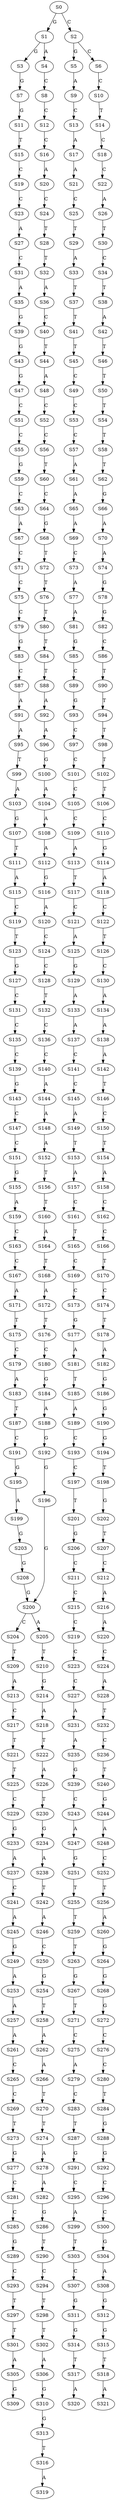 strict digraph  {
	S0 -> S1 [ label = G ];
	S0 -> S2 [ label = C ];
	S1 -> S3 [ label = G ];
	S1 -> S4 [ label = A ];
	S2 -> S5 [ label = G ];
	S2 -> S6 [ label = C ];
	S3 -> S7 [ label = G ];
	S4 -> S8 [ label = C ];
	S5 -> S9 [ label = A ];
	S6 -> S10 [ label = C ];
	S7 -> S11 [ label = G ];
	S8 -> S12 [ label = C ];
	S9 -> S13 [ label = C ];
	S10 -> S14 [ label = T ];
	S11 -> S15 [ label = T ];
	S12 -> S16 [ label = C ];
	S13 -> S17 [ label = A ];
	S14 -> S18 [ label = C ];
	S15 -> S19 [ label = C ];
	S16 -> S20 [ label = A ];
	S17 -> S21 [ label = A ];
	S18 -> S22 [ label = C ];
	S19 -> S23 [ label = C ];
	S20 -> S24 [ label = C ];
	S21 -> S25 [ label = C ];
	S22 -> S26 [ label = A ];
	S23 -> S27 [ label = A ];
	S24 -> S28 [ label = T ];
	S25 -> S29 [ label = T ];
	S26 -> S30 [ label = T ];
	S27 -> S31 [ label = C ];
	S28 -> S32 [ label = T ];
	S29 -> S33 [ label = A ];
	S30 -> S34 [ label = C ];
	S31 -> S35 [ label = A ];
	S32 -> S36 [ label = A ];
	S33 -> S37 [ label = T ];
	S34 -> S38 [ label = T ];
	S35 -> S39 [ label = G ];
	S36 -> S40 [ label = C ];
	S37 -> S41 [ label = T ];
	S38 -> S42 [ label = A ];
	S39 -> S43 [ label = G ];
	S40 -> S44 [ label = T ];
	S41 -> S45 [ label = T ];
	S42 -> S46 [ label = T ];
	S43 -> S47 [ label = G ];
	S44 -> S48 [ label = A ];
	S45 -> S49 [ label = C ];
	S46 -> S50 [ label = T ];
	S47 -> S51 [ label = C ];
	S48 -> S52 [ label = C ];
	S49 -> S53 [ label = C ];
	S50 -> S54 [ label = T ];
	S51 -> S55 [ label = C ];
	S52 -> S56 [ label = C ];
	S53 -> S57 [ label = C ];
	S54 -> S58 [ label = T ];
	S55 -> S59 [ label = G ];
	S56 -> S60 [ label = T ];
	S57 -> S61 [ label = A ];
	S58 -> S62 [ label = T ];
	S59 -> S63 [ label = C ];
	S60 -> S64 [ label = C ];
	S61 -> S65 [ label = A ];
	S62 -> S66 [ label = G ];
	S63 -> S67 [ label = A ];
	S64 -> S68 [ label = G ];
	S65 -> S69 [ label = A ];
	S66 -> S70 [ label = A ];
	S67 -> S71 [ label = C ];
	S68 -> S72 [ label = T ];
	S69 -> S73 [ label = C ];
	S70 -> S74 [ label = A ];
	S71 -> S75 [ label = C ];
	S72 -> S76 [ label = T ];
	S73 -> S77 [ label = A ];
	S74 -> S78 [ label = G ];
	S75 -> S79 [ label = C ];
	S76 -> S80 [ label = T ];
	S77 -> S81 [ label = A ];
	S78 -> S82 [ label = G ];
	S79 -> S83 [ label = G ];
	S80 -> S84 [ label = T ];
	S81 -> S85 [ label = G ];
	S82 -> S86 [ label = C ];
	S83 -> S87 [ label = C ];
	S84 -> S88 [ label = T ];
	S85 -> S89 [ label = C ];
	S86 -> S90 [ label = T ];
	S87 -> S91 [ label = A ];
	S88 -> S92 [ label = A ];
	S89 -> S93 [ label = G ];
	S90 -> S94 [ label = T ];
	S91 -> S95 [ label = A ];
	S92 -> S96 [ label = A ];
	S93 -> S97 [ label = C ];
	S94 -> S98 [ label = T ];
	S95 -> S99 [ label = T ];
	S96 -> S100 [ label = G ];
	S97 -> S101 [ label = C ];
	S98 -> S102 [ label = T ];
	S99 -> S103 [ label = A ];
	S100 -> S104 [ label = A ];
	S101 -> S105 [ label = C ];
	S102 -> S106 [ label = T ];
	S103 -> S107 [ label = G ];
	S104 -> S108 [ label = A ];
	S105 -> S109 [ label = C ];
	S106 -> S110 [ label = C ];
	S107 -> S111 [ label = T ];
	S108 -> S112 [ label = A ];
	S109 -> S113 [ label = A ];
	S110 -> S114 [ label = G ];
	S111 -> S115 [ label = A ];
	S112 -> S116 [ label = G ];
	S113 -> S117 [ label = T ];
	S114 -> S118 [ label = A ];
	S115 -> S119 [ label = C ];
	S116 -> S120 [ label = A ];
	S117 -> S121 [ label = C ];
	S118 -> S122 [ label = C ];
	S119 -> S123 [ label = T ];
	S120 -> S124 [ label = C ];
	S121 -> S125 [ label = A ];
	S122 -> S126 [ label = T ];
	S123 -> S127 [ label = G ];
	S124 -> S128 [ label = C ];
	S125 -> S129 [ label = G ];
	S126 -> S130 [ label = C ];
	S127 -> S131 [ label = C ];
	S128 -> S132 [ label = T ];
	S129 -> S133 [ label = A ];
	S130 -> S134 [ label = A ];
	S131 -> S135 [ label = C ];
	S132 -> S136 [ label = C ];
	S133 -> S137 [ label = A ];
	S134 -> S138 [ label = A ];
	S135 -> S139 [ label = C ];
	S136 -> S140 [ label = C ];
	S137 -> S141 [ label = C ];
	S138 -> S142 [ label = A ];
	S139 -> S143 [ label = G ];
	S140 -> S144 [ label = A ];
	S141 -> S145 [ label = C ];
	S142 -> S146 [ label = T ];
	S143 -> S147 [ label = C ];
	S144 -> S148 [ label = A ];
	S145 -> S149 [ label = A ];
	S146 -> S150 [ label = C ];
	S147 -> S151 [ label = C ];
	S148 -> S152 [ label = A ];
	S149 -> S153 [ label = T ];
	S150 -> S154 [ label = T ];
	S151 -> S155 [ label = G ];
	S152 -> S156 [ label = T ];
	S153 -> S157 [ label = A ];
	S154 -> S158 [ label = A ];
	S155 -> S159 [ label = A ];
	S156 -> S160 [ label = T ];
	S157 -> S161 [ label = C ];
	S158 -> S162 [ label = C ];
	S159 -> S163 [ label = C ];
	S160 -> S164 [ label = A ];
	S161 -> S165 [ label = T ];
	S162 -> S166 [ label = C ];
	S163 -> S167 [ label = C ];
	S164 -> S168 [ label = T ];
	S165 -> S169 [ label = C ];
	S166 -> S170 [ label = T ];
	S167 -> S171 [ label = A ];
	S168 -> S172 [ label = A ];
	S169 -> S173 [ label = C ];
	S170 -> S174 [ label = C ];
	S171 -> S175 [ label = T ];
	S172 -> S176 [ label = T ];
	S173 -> S177 [ label = G ];
	S174 -> S178 [ label = T ];
	S175 -> S179 [ label = C ];
	S176 -> S180 [ label = C ];
	S177 -> S181 [ label = A ];
	S178 -> S182 [ label = A ];
	S179 -> S183 [ label = A ];
	S180 -> S184 [ label = G ];
	S181 -> S185 [ label = T ];
	S182 -> S186 [ label = G ];
	S183 -> S187 [ label = T ];
	S184 -> S188 [ label = A ];
	S185 -> S189 [ label = A ];
	S186 -> S190 [ label = G ];
	S187 -> S191 [ label = C ];
	S188 -> S192 [ label = G ];
	S189 -> S193 [ label = C ];
	S190 -> S194 [ label = G ];
	S191 -> S195 [ label = G ];
	S192 -> S196 [ label = G ];
	S193 -> S197 [ label = C ];
	S194 -> S198 [ label = T ];
	S195 -> S199 [ label = A ];
	S196 -> S200 [ label = G ];
	S197 -> S201 [ label = T ];
	S198 -> S202 [ label = G ];
	S199 -> S203 [ label = G ];
	S200 -> S204 [ label = C ];
	S200 -> S205 [ label = A ];
	S201 -> S206 [ label = G ];
	S202 -> S207 [ label = T ];
	S203 -> S208 [ label = G ];
	S204 -> S209 [ label = T ];
	S205 -> S210 [ label = T ];
	S206 -> S211 [ label = C ];
	S207 -> S212 [ label = C ];
	S208 -> S200 [ label = G ];
	S209 -> S213 [ label = A ];
	S210 -> S214 [ label = G ];
	S211 -> S215 [ label = C ];
	S212 -> S216 [ label = A ];
	S213 -> S217 [ label = C ];
	S214 -> S218 [ label = A ];
	S215 -> S219 [ label = C ];
	S216 -> S220 [ label = A ];
	S217 -> S221 [ label = T ];
	S218 -> S222 [ label = T ];
	S219 -> S223 [ label = C ];
	S220 -> S224 [ label = C ];
	S221 -> S225 [ label = T ];
	S222 -> S226 [ label = A ];
	S223 -> S227 [ label = C ];
	S224 -> S228 [ label = A ];
	S225 -> S229 [ label = C ];
	S226 -> S230 [ label = T ];
	S227 -> S231 [ label = A ];
	S228 -> S232 [ label = T ];
	S229 -> S233 [ label = G ];
	S230 -> S234 [ label = G ];
	S231 -> S235 [ label = A ];
	S232 -> S236 [ label = C ];
	S233 -> S237 [ label = A ];
	S234 -> S238 [ label = A ];
	S235 -> S239 [ label = G ];
	S236 -> S240 [ label = T ];
	S237 -> S241 [ label = C ];
	S238 -> S242 [ label = T ];
	S239 -> S243 [ label = C ];
	S240 -> S244 [ label = G ];
	S241 -> S245 [ label = A ];
	S242 -> S246 [ label = A ];
	S243 -> S247 [ label = A ];
	S244 -> S248 [ label = A ];
	S245 -> S249 [ label = G ];
	S246 -> S250 [ label = C ];
	S247 -> S251 [ label = G ];
	S248 -> S252 [ label = C ];
	S249 -> S253 [ label = A ];
	S250 -> S254 [ label = G ];
	S251 -> S255 [ label = T ];
	S252 -> S256 [ label = T ];
	S253 -> S257 [ label = A ];
	S254 -> S258 [ label = T ];
	S255 -> S259 [ label = T ];
	S256 -> S260 [ label = A ];
	S257 -> S261 [ label = A ];
	S258 -> S262 [ label = A ];
	S259 -> S263 [ label = T ];
	S260 -> S264 [ label = G ];
	S261 -> S265 [ label = C ];
	S262 -> S266 [ label = A ];
	S263 -> S267 [ label = G ];
	S264 -> S268 [ label = G ];
	S265 -> S269 [ label = C ];
	S266 -> S270 [ label = T ];
	S267 -> S271 [ label = T ];
	S268 -> S272 [ label = G ];
	S269 -> S273 [ label = T ];
	S270 -> S274 [ label = T ];
	S271 -> S275 [ label = C ];
	S272 -> S276 [ label = C ];
	S273 -> S277 [ label = G ];
	S274 -> S278 [ label = A ];
	S275 -> S279 [ label = A ];
	S276 -> S280 [ label = C ];
	S277 -> S281 [ label = C ];
	S278 -> S282 [ label = A ];
	S279 -> S283 [ label = C ];
	S280 -> S284 [ label = T ];
	S281 -> S285 [ label = C ];
	S282 -> S286 [ label = G ];
	S283 -> S287 [ label = T ];
	S284 -> S288 [ label = G ];
	S285 -> S289 [ label = G ];
	S286 -> S290 [ label = T ];
	S287 -> S291 [ label = G ];
	S288 -> S292 [ label = G ];
	S289 -> S293 [ label = C ];
	S290 -> S294 [ label = C ];
	S291 -> S295 [ label = C ];
	S292 -> S296 [ label = C ];
	S293 -> S297 [ label = T ];
	S294 -> S298 [ label = T ];
	S295 -> S299 [ label = A ];
	S296 -> S300 [ label = C ];
	S297 -> S301 [ label = T ];
	S298 -> S302 [ label = T ];
	S299 -> S303 [ label = T ];
	S300 -> S304 [ label = G ];
	S301 -> S305 [ label = A ];
	S302 -> S306 [ label = A ];
	S303 -> S307 [ label = C ];
	S304 -> S308 [ label = A ];
	S305 -> S309 [ label = G ];
	S306 -> S310 [ label = G ];
	S307 -> S311 [ label = G ];
	S308 -> S312 [ label = G ];
	S310 -> S313 [ label = G ];
	S311 -> S314 [ label = G ];
	S312 -> S315 [ label = G ];
	S313 -> S316 [ label = T ];
	S314 -> S317 [ label = T ];
	S315 -> S318 [ label = T ];
	S316 -> S319 [ label = A ];
	S317 -> S320 [ label = A ];
	S318 -> S321 [ label = A ];
}
